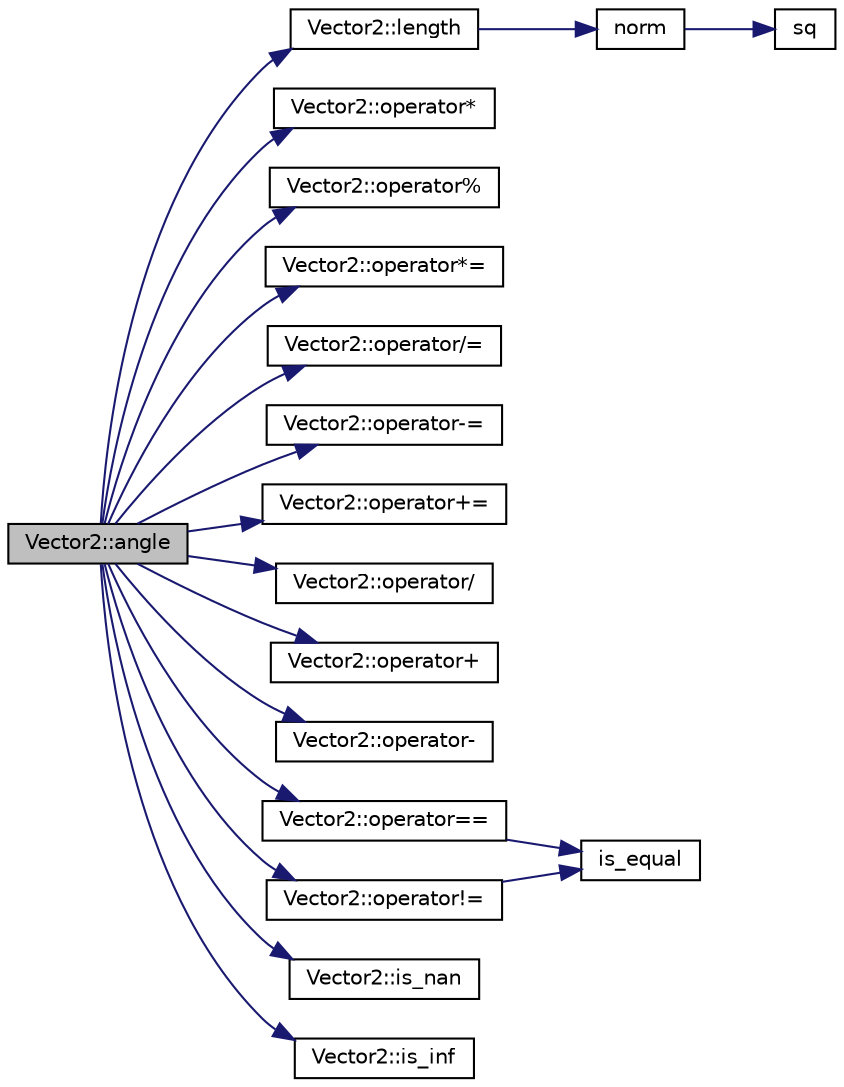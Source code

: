 digraph "Vector2::angle"
{
 // INTERACTIVE_SVG=YES
  edge [fontname="Helvetica",fontsize="10",labelfontname="Helvetica",labelfontsize="10"];
  node [fontname="Helvetica",fontsize="10",shape=record];
  rankdir="LR";
  Node1 [label="Vector2::angle",height=0.2,width=0.4,color="black", fillcolor="grey75", style="filled", fontcolor="black"];
  Node1 -> Node2 [color="midnightblue",fontsize="10",style="solid",fontname="Helvetica"];
  Node2 [label="Vector2::length",height=0.2,width=0.4,color="black", fillcolor="white", style="filled",URL="$structVector2.html#ad8ebafde96f43521d3647e2552387529"];
  Node2 -> Node3 [color="midnightblue",fontsize="10",style="solid",fontname="Helvetica"];
  Node3 [label="norm",height=0.2,width=0.4,color="black", fillcolor="white", style="filled",URL="$AP__Math_8h.html#adc76d4a5e5c9ae8cb7ab17b55c40d636"];
  Node3 -> Node4 [color="midnightblue",fontsize="10",style="solid",fontname="Helvetica"];
  Node4 [label="sq",height=0.2,width=0.4,color="black", fillcolor="white", style="filled",URL="$AP__Math_8h.html#a0375e3d67fd3911cacee5c3e1408c0f2"];
  Node1 -> Node5 [color="midnightblue",fontsize="10",style="solid",fontname="Helvetica"];
  Node5 [label="Vector2::operator*",height=0.2,width=0.4,color="black", fillcolor="white", style="filled",URL="$structVector2.html#a8f8c4696055343467132d30e63e53133"];
  Node1 -> Node6 [color="midnightblue",fontsize="10",style="solid",fontname="Helvetica"];
  Node6 [label="Vector2::operator%",height=0.2,width=0.4,color="black", fillcolor="white", style="filled",URL="$structVector2.html#a77c51707aa0fbaf23d70d320b13cca86"];
  Node1 -> Node7 [color="midnightblue",fontsize="10",style="solid",fontname="Helvetica"];
  Node7 [label="Vector2::operator*=",height=0.2,width=0.4,color="black", fillcolor="white", style="filled",URL="$structVector2.html#aae1315123324f528c41b56f8dbefff5b"];
  Node1 -> Node8 [color="midnightblue",fontsize="10",style="solid",fontname="Helvetica"];
  Node8 [label="Vector2::operator/=",height=0.2,width=0.4,color="black", fillcolor="white", style="filled",URL="$structVector2.html#a0e397bfed250d57460e17c3a2db217d0"];
  Node1 -> Node9 [color="midnightblue",fontsize="10",style="solid",fontname="Helvetica"];
  Node9 [label="Vector2::operator-=",height=0.2,width=0.4,color="black", fillcolor="white", style="filled",URL="$structVector2.html#a65b8b6aa454e8f51ca214ad6914f494b"];
  Node1 -> Node10 [color="midnightblue",fontsize="10",style="solid",fontname="Helvetica"];
  Node10 [label="Vector2::operator+=",height=0.2,width=0.4,color="black", fillcolor="white", style="filled",URL="$structVector2.html#ad1390f7f85f397465f76a9bacc7680b3"];
  Node1 -> Node11 [color="midnightblue",fontsize="10",style="solid",fontname="Helvetica"];
  Node11 [label="Vector2::operator/",height=0.2,width=0.4,color="black", fillcolor="white", style="filled",URL="$structVector2.html#aa479e0c8431dd08cd33804bdf36aa219"];
  Node1 -> Node12 [color="midnightblue",fontsize="10",style="solid",fontname="Helvetica"];
  Node12 [label="Vector2::operator+",height=0.2,width=0.4,color="black", fillcolor="white", style="filled",URL="$structVector2.html#a8b437b98bde940b62bc7111012e0785d"];
  Node1 -> Node13 [color="midnightblue",fontsize="10",style="solid",fontname="Helvetica"];
  Node13 [label="Vector2::operator-",height=0.2,width=0.4,color="black", fillcolor="white", style="filled",URL="$structVector2.html#a3d850df7f327dd961336762c94991d76"];
  Node1 -> Node14 [color="midnightblue",fontsize="10",style="solid",fontname="Helvetica"];
  Node14 [label="Vector2::operator==",height=0.2,width=0.4,color="black", fillcolor="white", style="filled",URL="$structVector2.html#a671b97043b72f4de1f3a899ff084431b"];
  Node14 -> Node15 [color="midnightblue",fontsize="10",style="solid",fontname="Helvetica"];
  Node15 [label="is_equal",height=0.2,width=0.4,color="black", fillcolor="white", style="filled",URL="$AP__Math_8cpp.html#accbd9f8bbc0adacd51efa66fad490c24"];
  Node1 -> Node16 [color="midnightblue",fontsize="10",style="solid",fontname="Helvetica"];
  Node16 [label="Vector2::operator!=",height=0.2,width=0.4,color="black", fillcolor="white", style="filled",URL="$structVector2.html#a8c97097c220a6217e7d3aff7b17920fe"];
  Node16 -> Node15 [color="midnightblue",fontsize="10",style="solid",fontname="Helvetica"];
  Node1 -> Node17 [color="midnightblue",fontsize="10",style="solid",fontname="Helvetica"];
  Node17 [label="Vector2::is_nan",height=0.2,width=0.4,color="black", fillcolor="white", style="filled",URL="$structVector2.html#a7be163e235660e630dd10600143b0374"];
  Node1 -> Node18 [color="midnightblue",fontsize="10",style="solid",fontname="Helvetica"];
  Node18 [label="Vector2::is_inf",height=0.2,width=0.4,color="black", fillcolor="white", style="filled",URL="$structVector2.html#aa5e9fddaa1ce691bc6f3e9746e70acee"];
}
